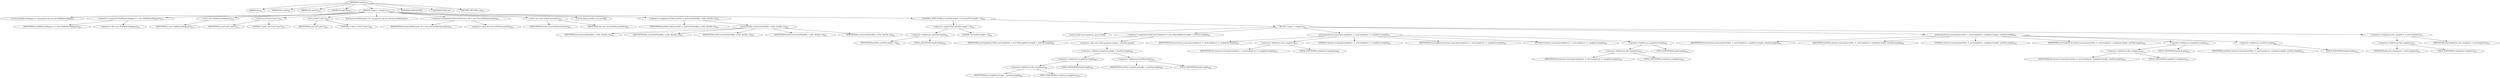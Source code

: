 digraph "scanDir" {  
"1367" [label = <(METHOD,scanDir)<SUB>817</SUB>> ]
"78" [label = <(PARAM,this)<SUB>817</SUB>> ]
"1368" [label = <(PARAM,File srcDir)<SUB>817</SUB>> ]
"1369" [label = <(PARAM,File destDir)<SUB>817</SUB>> ]
"1370" [label = <(PARAM,String[] files)<SUB>817</SUB>> ]
"1371" [label = <(BLOCK,&lt;empty&gt;,&lt;empty&gt;)<SUB>817</SUB>> ]
"76" [label = <(LOCAL,GlobPatternMapper m: org.apache.tools.ant.util.GlobPatternMapper)> ]
"1372" [label = <(&lt;operator&gt;.assignment,GlobPatternMapper m = new GlobPatternMapper())<SUB>818</SUB>> ]
"1373" [label = <(IDENTIFIER,m,GlobPatternMapper m = new GlobPatternMapper())<SUB>818</SUB>> ]
"1374" [label = <(&lt;operator&gt;.alloc,new GlobPatternMapper())<SUB>818</SUB>> ]
"1375" [label = <(&lt;init&gt;,new GlobPatternMapper())<SUB>818</SUB>> ]
"75" [label = <(IDENTIFIER,m,new GlobPatternMapper())<SUB>818</SUB>> ]
"1376" [label = <(setFrom,setFrom(&quot;*.java&quot;))<SUB>819</SUB>> ]
"1377" [label = <(IDENTIFIER,m,setFrom(&quot;*.java&quot;))<SUB>819</SUB>> ]
"1378" [label = <(LITERAL,&quot;*.java&quot;,setFrom(&quot;*.java&quot;))<SUB>819</SUB>> ]
"1379" [label = <(setTo,setTo(&quot;*.class&quot;))<SUB>820</SUB>> ]
"1380" [label = <(IDENTIFIER,m,setTo(&quot;*.class&quot;))<SUB>820</SUB>> ]
"1381" [label = <(LITERAL,&quot;*.class&quot;,setTo(&quot;*.class&quot;))<SUB>820</SUB>> ]
"80" [label = <(LOCAL,SourceFileScanner sfs: org.apache.tools.ant.util.SourceFileScanner)> ]
"1382" [label = <(&lt;operator&gt;.assignment,SourceFileScanner sfs = new SourceFileScanner(this))<SUB>821</SUB>> ]
"1383" [label = <(IDENTIFIER,sfs,SourceFileScanner sfs = new SourceFileScanner(this))<SUB>821</SUB>> ]
"1384" [label = <(&lt;operator&gt;.alloc,new SourceFileScanner(this))<SUB>821</SUB>> ]
"1385" [label = <(&lt;init&gt;,new SourceFileScanner(this))<SUB>821</SUB>> ]
"79" [label = <(IDENTIFIER,sfs,new SourceFileScanner(this))<SUB>821</SUB>> ]
"77" [label = <(IDENTIFIER,this,new SourceFileScanner(this))<SUB>821</SUB>> ]
"1386" [label = <(LOCAL,File[] newFiles: java.io.File[])> ]
"1387" [label = <(&lt;operator&gt;.assignment,File[] newFiles = restrictAsFiles(files, srcDir, destDir, m))<SUB>822</SUB>> ]
"1388" [label = <(IDENTIFIER,newFiles,File[] newFiles = restrictAsFiles(files, srcDir, destDir, m))<SUB>822</SUB>> ]
"1389" [label = <(restrictAsFiles,restrictAsFiles(files, srcDir, destDir, m))<SUB>822</SUB>> ]
"1390" [label = <(IDENTIFIER,sfs,restrictAsFiles(files, srcDir, destDir, m))<SUB>822</SUB>> ]
"1391" [label = <(IDENTIFIER,files,restrictAsFiles(files, srcDir, destDir, m))<SUB>822</SUB>> ]
"1392" [label = <(IDENTIFIER,srcDir,restrictAsFiles(files, srcDir, destDir, m))<SUB>822</SUB>> ]
"1393" [label = <(IDENTIFIER,destDir,restrictAsFiles(files, srcDir, destDir, m))<SUB>822</SUB>> ]
"1394" [label = <(IDENTIFIER,m,restrictAsFiles(files, srcDir, destDir, m))<SUB>822</SUB>> ]
"1395" [label = <(CONTROL_STRUCTURE,if (newFiles.length &gt; 0),if (newFiles.length &gt; 0))<SUB>824</SUB>> ]
"1396" [label = <(&lt;operator&gt;.greaterThan,newFiles.length &gt; 0)<SUB>824</SUB>> ]
"1397" [label = <(&lt;operator&gt;.fieldAccess,newFiles.length)<SUB>824</SUB>> ]
"1398" [label = <(IDENTIFIER,newFiles,newFiles.length &gt; 0)<SUB>824</SUB>> ]
"1399" [label = <(FIELD_IDENTIFIER,length,length)<SUB>824</SUB>> ]
"1400" [label = <(LITERAL,0,newFiles.length &gt; 0)<SUB>824</SUB>> ]
"1401" [label = <(BLOCK,&lt;empty&gt;,&lt;empty&gt;)<SUB>824</SUB>> ]
"1402" [label = <(LOCAL,File[] newCompileList: java.io.File[])> ]
"1403" [label = <(&lt;operator&gt;.assignment,File[] newCompileList = new File[compileList.length + newFiles.length])<SUB>825</SUB>> ]
"1404" [label = <(IDENTIFIER,newCompileList,File[] newCompileList = new File[compileList.length + newFiles.length])<SUB>825</SUB>> ]
"1405" [label = <(&lt;operator&gt;.alloc,new File[compileList.length + newFiles.length])> ]
"1406" [label = <(&lt;operator&gt;.addition,compileList.length + newFiles.length)<SUB>826</SUB>> ]
"1407" [label = <(&lt;operator&gt;.fieldAccess,compileList.length)<SUB>826</SUB>> ]
"1408" [label = <(&lt;operator&gt;.fieldAccess,this.compileList)<SUB>826</SUB>> ]
"1409" [label = <(IDENTIFIER,this,compileList.length + newFiles.length)<SUB>826</SUB>> ]
"1410" [label = <(FIELD_IDENTIFIER,compileList,compileList)<SUB>826</SUB>> ]
"1411" [label = <(FIELD_IDENTIFIER,length,length)<SUB>826</SUB>> ]
"1412" [label = <(&lt;operator&gt;.fieldAccess,newFiles.length)<SUB>826</SUB>> ]
"1413" [label = <(IDENTIFIER,newFiles,compileList.length + newFiles.length)<SUB>826</SUB>> ]
"1414" [label = <(FIELD_IDENTIFIER,length,length)<SUB>826</SUB>> ]
"1415" [label = <(arraycopy,System.arraycopy(compileList, 0, newCompileList, 0, compileList.length))<SUB>827</SUB>> ]
"1416" [label = <(IDENTIFIER,System,System.arraycopy(compileList, 0, newCompileList, 0, compileList.length))<SUB>827</SUB>> ]
"1417" [label = <(&lt;operator&gt;.fieldAccess,this.compileList)<SUB>827</SUB>> ]
"1418" [label = <(IDENTIFIER,this,System.arraycopy(compileList, 0, newCompileList, 0, compileList.length))<SUB>827</SUB>> ]
"1419" [label = <(FIELD_IDENTIFIER,compileList,compileList)<SUB>827</SUB>> ]
"1420" [label = <(LITERAL,0,System.arraycopy(compileList, 0, newCompileList, 0, compileList.length))<SUB>827</SUB>> ]
"1421" [label = <(IDENTIFIER,newCompileList,System.arraycopy(compileList, 0, newCompileList, 0, compileList.length))<SUB>827</SUB>> ]
"1422" [label = <(LITERAL,0,System.arraycopy(compileList, 0, newCompileList, 0, compileList.length))<SUB>827</SUB>> ]
"1423" [label = <(&lt;operator&gt;.fieldAccess,compileList.length)<SUB>828</SUB>> ]
"1424" [label = <(&lt;operator&gt;.fieldAccess,this.compileList)<SUB>828</SUB>> ]
"1425" [label = <(IDENTIFIER,this,System.arraycopy(compileList, 0, newCompileList, 0, compileList.length))<SUB>828</SUB>> ]
"1426" [label = <(FIELD_IDENTIFIER,compileList,compileList)<SUB>828</SUB>> ]
"1427" [label = <(FIELD_IDENTIFIER,length,length)<SUB>828</SUB>> ]
"1428" [label = <(arraycopy,System.arraycopy(newFiles, 0, newCompileList, compileList.length, newFiles.length))<SUB>829</SUB>> ]
"1429" [label = <(IDENTIFIER,System,System.arraycopy(newFiles, 0, newCompileList, compileList.length, newFiles.length))<SUB>829</SUB>> ]
"1430" [label = <(IDENTIFIER,newFiles,System.arraycopy(newFiles, 0, newCompileList, compileList.length, newFiles.length))<SUB>829</SUB>> ]
"1431" [label = <(LITERAL,0,System.arraycopy(newFiles, 0, newCompileList, compileList.length, newFiles.length))<SUB>829</SUB>> ]
"1432" [label = <(IDENTIFIER,newCompileList,System.arraycopy(newFiles, 0, newCompileList, compileList.length, newFiles.length))<SUB>829</SUB>> ]
"1433" [label = <(&lt;operator&gt;.fieldAccess,compileList.length)<SUB>830</SUB>> ]
"1434" [label = <(&lt;operator&gt;.fieldAccess,this.compileList)<SUB>830</SUB>> ]
"1435" [label = <(IDENTIFIER,this,System.arraycopy(newFiles, 0, newCompileList, compileList.length, newFiles.length))<SUB>830</SUB>> ]
"1436" [label = <(FIELD_IDENTIFIER,compileList,compileList)<SUB>830</SUB>> ]
"1437" [label = <(FIELD_IDENTIFIER,length,length)<SUB>830</SUB>> ]
"1438" [label = <(&lt;operator&gt;.fieldAccess,newFiles.length)<SUB>830</SUB>> ]
"1439" [label = <(IDENTIFIER,newFiles,System.arraycopy(newFiles, 0, newCompileList, compileList.length, newFiles.length))<SUB>830</SUB>> ]
"1440" [label = <(FIELD_IDENTIFIER,length,length)<SUB>830</SUB>> ]
"1441" [label = <(&lt;operator&gt;.assignment,this.compileList = newCompileList)<SUB>831</SUB>> ]
"1442" [label = <(&lt;operator&gt;.fieldAccess,this.compileList)<SUB>831</SUB>> ]
"1443" [label = <(IDENTIFIER,this,this.compileList = newCompileList)<SUB>831</SUB>> ]
"1444" [label = <(FIELD_IDENTIFIER,compileList,compileList)<SUB>831</SUB>> ]
"1445" [label = <(IDENTIFIER,newCompileList,this.compileList = newCompileList)<SUB>831</SUB>> ]
"1446" [label = <(MODIFIER,PROTECTED)> ]
"1447" [label = <(MODIFIER,VIRTUAL)> ]
"1448" [label = <(METHOD_RETURN,void)<SUB>817</SUB>> ]
  "1367" -> "78" 
  "1367" -> "1368" 
  "1367" -> "1369" 
  "1367" -> "1370" 
  "1367" -> "1371" 
  "1367" -> "1446" 
  "1367" -> "1447" 
  "1367" -> "1448" 
  "1371" -> "76" 
  "1371" -> "1372" 
  "1371" -> "1375" 
  "1371" -> "1376" 
  "1371" -> "1379" 
  "1371" -> "80" 
  "1371" -> "1382" 
  "1371" -> "1385" 
  "1371" -> "1386" 
  "1371" -> "1387" 
  "1371" -> "1395" 
  "1372" -> "1373" 
  "1372" -> "1374" 
  "1375" -> "75" 
  "1376" -> "1377" 
  "1376" -> "1378" 
  "1379" -> "1380" 
  "1379" -> "1381" 
  "1382" -> "1383" 
  "1382" -> "1384" 
  "1385" -> "79" 
  "1385" -> "77" 
  "1387" -> "1388" 
  "1387" -> "1389" 
  "1389" -> "1390" 
  "1389" -> "1391" 
  "1389" -> "1392" 
  "1389" -> "1393" 
  "1389" -> "1394" 
  "1395" -> "1396" 
  "1395" -> "1401" 
  "1396" -> "1397" 
  "1396" -> "1400" 
  "1397" -> "1398" 
  "1397" -> "1399" 
  "1401" -> "1402" 
  "1401" -> "1403" 
  "1401" -> "1415" 
  "1401" -> "1428" 
  "1401" -> "1441" 
  "1403" -> "1404" 
  "1403" -> "1405" 
  "1405" -> "1406" 
  "1406" -> "1407" 
  "1406" -> "1412" 
  "1407" -> "1408" 
  "1407" -> "1411" 
  "1408" -> "1409" 
  "1408" -> "1410" 
  "1412" -> "1413" 
  "1412" -> "1414" 
  "1415" -> "1416" 
  "1415" -> "1417" 
  "1415" -> "1420" 
  "1415" -> "1421" 
  "1415" -> "1422" 
  "1415" -> "1423" 
  "1417" -> "1418" 
  "1417" -> "1419" 
  "1423" -> "1424" 
  "1423" -> "1427" 
  "1424" -> "1425" 
  "1424" -> "1426" 
  "1428" -> "1429" 
  "1428" -> "1430" 
  "1428" -> "1431" 
  "1428" -> "1432" 
  "1428" -> "1433" 
  "1428" -> "1438" 
  "1433" -> "1434" 
  "1433" -> "1437" 
  "1434" -> "1435" 
  "1434" -> "1436" 
  "1438" -> "1439" 
  "1438" -> "1440" 
  "1441" -> "1442" 
  "1441" -> "1445" 
  "1442" -> "1443" 
  "1442" -> "1444" 
}
